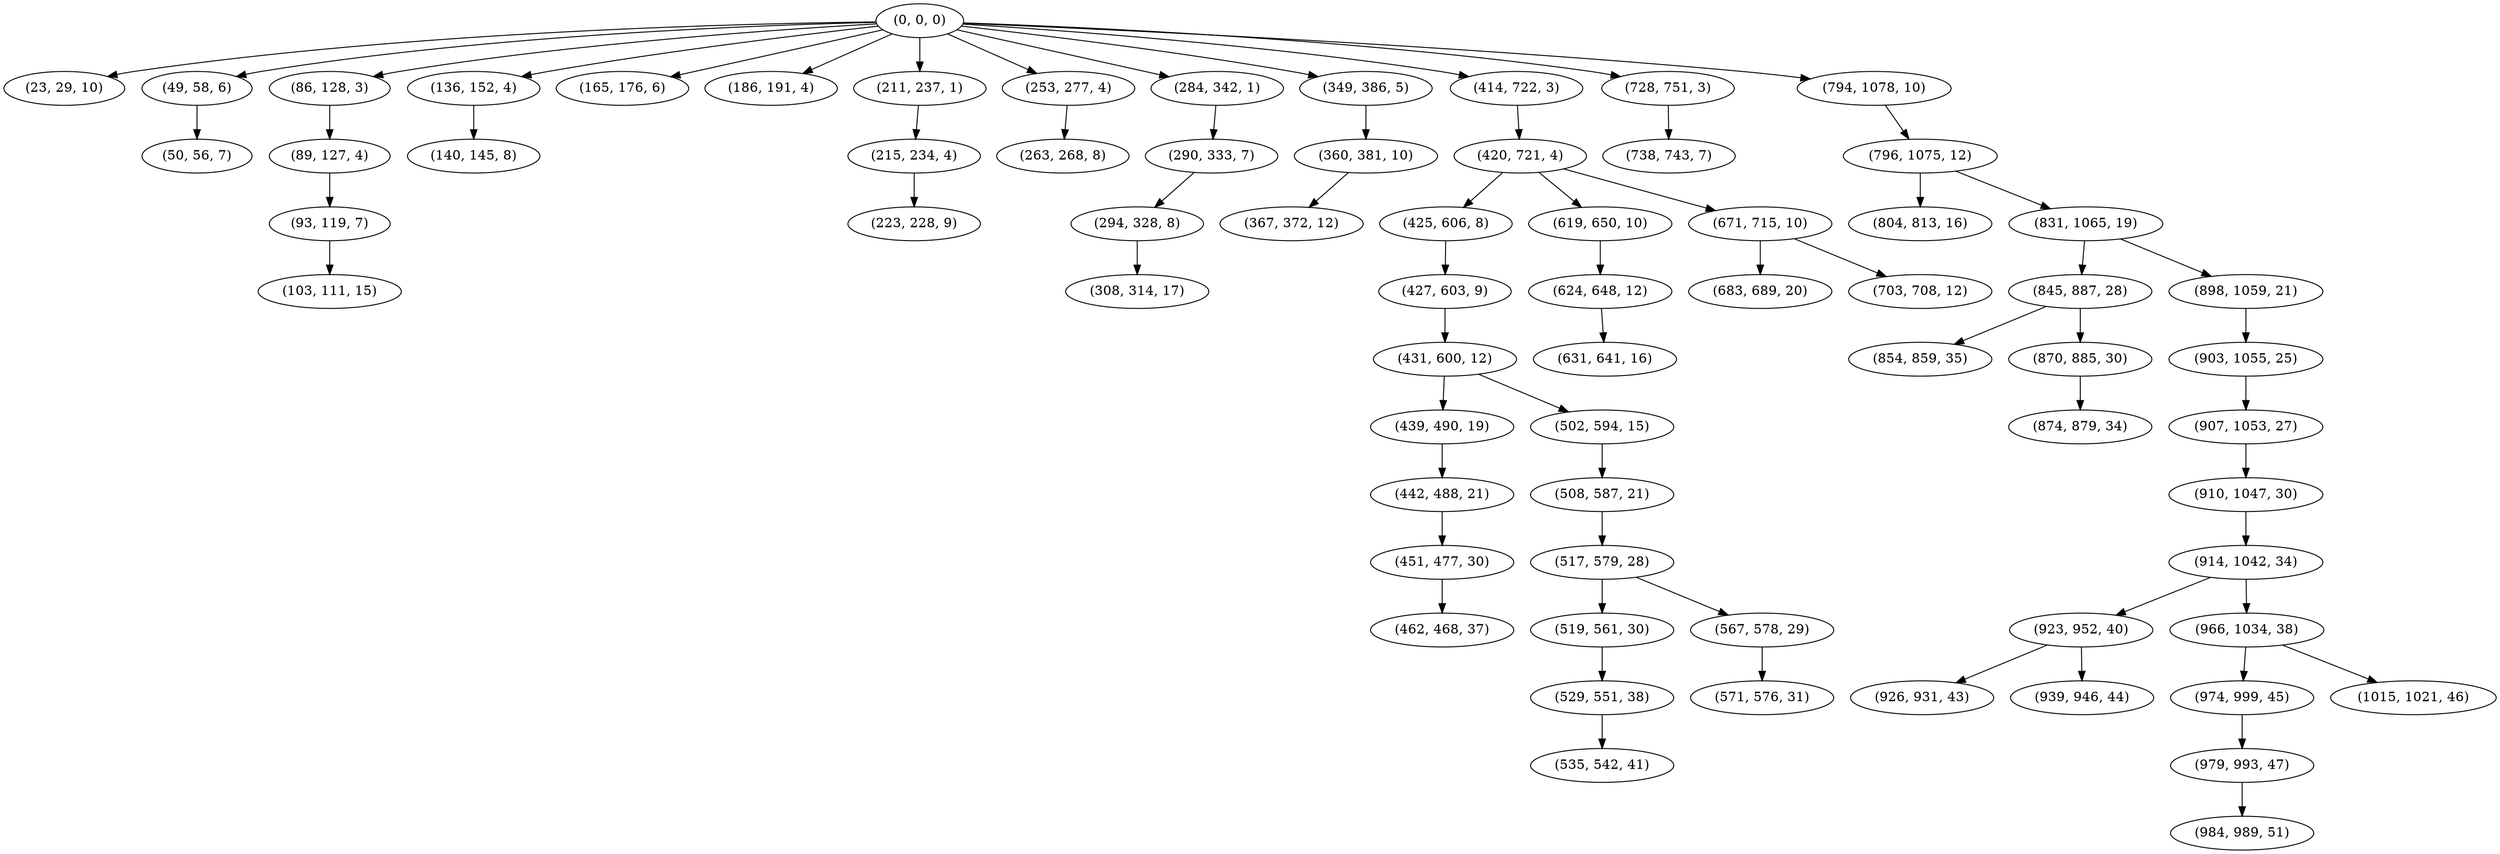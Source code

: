 digraph tree {
    "(0, 0, 0)";
    "(23, 29, 10)";
    "(49, 58, 6)";
    "(50, 56, 7)";
    "(86, 128, 3)";
    "(89, 127, 4)";
    "(93, 119, 7)";
    "(103, 111, 15)";
    "(136, 152, 4)";
    "(140, 145, 8)";
    "(165, 176, 6)";
    "(186, 191, 4)";
    "(211, 237, 1)";
    "(215, 234, 4)";
    "(223, 228, 9)";
    "(253, 277, 4)";
    "(263, 268, 8)";
    "(284, 342, 1)";
    "(290, 333, 7)";
    "(294, 328, 8)";
    "(308, 314, 17)";
    "(349, 386, 5)";
    "(360, 381, 10)";
    "(367, 372, 12)";
    "(414, 722, 3)";
    "(420, 721, 4)";
    "(425, 606, 8)";
    "(427, 603, 9)";
    "(431, 600, 12)";
    "(439, 490, 19)";
    "(442, 488, 21)";
    "(451, 477, 30)";
    "(462, 468, 37)";
    "(502, 594, 15)";
    "(508, 587, 21)";
    "(517, 579, 28)";
    "(519, 561, 30)";
    "(529, 551, 38)";
    "(535, 542, 41)";
    "(567, 578, 29)";
    "(571, 576, 31)";
    "(619, 650, 10)";
    "(624, 648, 12)";
    "(631, 641, 16)";
    "(671, 715, 10)";
    "(683, 689, 20)";
    "(703, 708, 12)";
    "(728, 751, 3)";
    "(738, 743, 7)";
    "(794, 1078, 10)";
    "(796, 1075, 12)";
    "(804, 813, 16)";
    "(831, 1065, 19)";
    "(845, 887, 28)";
    "(854, 859, 35)";
    "(870, 885, 30)";
    "(874, 879, 34)";
    "(898, 1059, 21)";
    "(903, 1055, 25)";
    "(907, 1053, 27)";
    "(910, 1047, 30)";
    "(914, 1042, 34)";
    "(923, 952, 40)";
    "(926, 931, 43)";
    "(939, 946, 44)";
    "(966, 1034, 38)";
    "(974, 999, 45)";
    "(979, 993, 47)";
    "(984, 989, 51)";
    "(1015, 1021, 46)";
    "(0, 0, 0)" -> "(23, 29, 10)";
    "(0, 0, 0)" -> "(49, 58, 6)";
    "(0, 0, 0)" -> "(86, 128, 3)";
    "(0, 0, 0)" -> "(136, 152, 4)";
    "(0, 0, 0)" -> "(165, 176, 6)";
    "(0, 0, 0)" -> "(186, 191, 4)";
    "(0, 0, 0)" -> "(211, 237, 1)";
    "(0, 0, 0)" -> "(253, 277, 4)";
    "(0, 0, 0)" -> "(284, 342, 1)";
    "(0, 0, 0)" -> "(349, 386, 5)";
    "(0, 0, 0)" -> "(414, 722, 3)";
    "(0, 0, 0)" -> "(728, 751, 3)";
    "(0, 0, 0)" -> "(794, 1078, 10)";
    "(49, 58, 6)" -> "(50, 56, 7)";
    "(86, 128, 3)" -> "(89, 127, 4)";
    "(89, 127, 4)" -> "(93, 119, 7)";
    "(93, 119, 7)" -> "(103, 111, 15)";
    "(136, 152, 4)" -> "(140, 145, 8)";
    "(211, 237, 1)" -> "(215, 234, 4)";
    "(215, 234, 4)" -> "(223, 228, 9)";
    "(253, 277, 4)" -> "(263, 268, 8)";
    "(284, 342, 1)" -> "(290, 333, 7)";
    "(290, 333, 7)" -> "(294, 328, 8)";
    "(294, 328, 8)" -> "(308, 314, 17)";
    "(349, 386, 5)" -> "(360, 381, 10)";
    "(360, 381, 10)" -> "(367, 372, 12)";
    "(414, 722, 3)" -> "(420, 721, 4)";
    "(420, 721, 4)" -> "(425, 606, 8)";
    "(420, 721, 4)" -> "(619, 650, 10)";
    "(420, 721, 4)" -> "(671, 715, 10)";
    "(425, 606, 8)" -> "(427, 603, 9)";
    "(427, 603, 9)" -> "(431, 600, 12)";
    "(431, 600, 12)" -> "(439, 490, 19)";
    "(431, 600, 12)" -> "(502, 594, 15)";
    "(439, 490, 19)" -> "(442, 488, 21)";
    "(442, 488, 21)" -> "(451, 477, 30)";
    "(451, 477, 30)" -> "(462, 468, 37)";
    "(502, 594, 15)" -> "(508, 587, 21)";
    "(508, 587, 21)" -> "(517, 579, 28)";
    "(517, 579, 28)" -> "(519, 561, 30)";
    "(517, 579, 28)" -> "(567, 578, 29)";
    "(519, 561, 30)" -> "(529, 551, 38)";
    "(529, 551, 38)" -> "(535, 542, 41)";
    "(567, 578, 29)" -> "(571, 576, 31)";
    "(619, 650, 10)" -> "(624, 648, 12)";
    "(624, 648, 12)" -> "(631, 641, 16)";
    "(671, 715, 10)" -> "(683, 689, 20)";
    "(671, 715, 10)" -> "(703, 708, 12)";
    "(728, 751, 3)" -> "(738, 743, 7)";
    "(794, 1078, 10)" -> "(796, 1075, 12)";
    "(796, 1075, 12)" -> "(804, 813, 16)";
    "(796, 1075, 12)" -> "(831, 1065, 19)";
    "(831, 1065, 19)" -> "(845, 887, 28)";
    "(831, 1065, 19)" -> "(898, 1059, 21)";
    "(845, 887, 28)" -> "(854, 859, 35)";
    "(845, 887, 28)" -> "(870, 885, 30)";
    "(870, 885, 30)" -> "(874, 879, 34)";
    "(898, 1059, 21)" -> "(903, 1055, 25)";
    "(903, 1055, 25)" -> "(907, 1053, 27)";
    "(907, 1053, 27)" -> "(910, 1047, 30)";
    "(910, 1047, 30)" -> "(914, 1042, 34)";
    "(914, 1042, 34)" -> "(923, 952, 40)";
    "(914, 1042, 34)" -> "(966, 1034, 38)";
    "(923, 952, 40)" -> "(926, 931, 43)";
    "(923, 952, 40)" -> "(939, 946, 44)";
    "(966, 1034, 38)" -> "(974, 999, 45)";
    "(966, 1034, 38)" -> "(1015, 1021, 46)";
    "(974, 999, 45)" -> "(979, 993, 47)";
    "(979, 993, 47)" -> "(984, 989, 51)";
}
